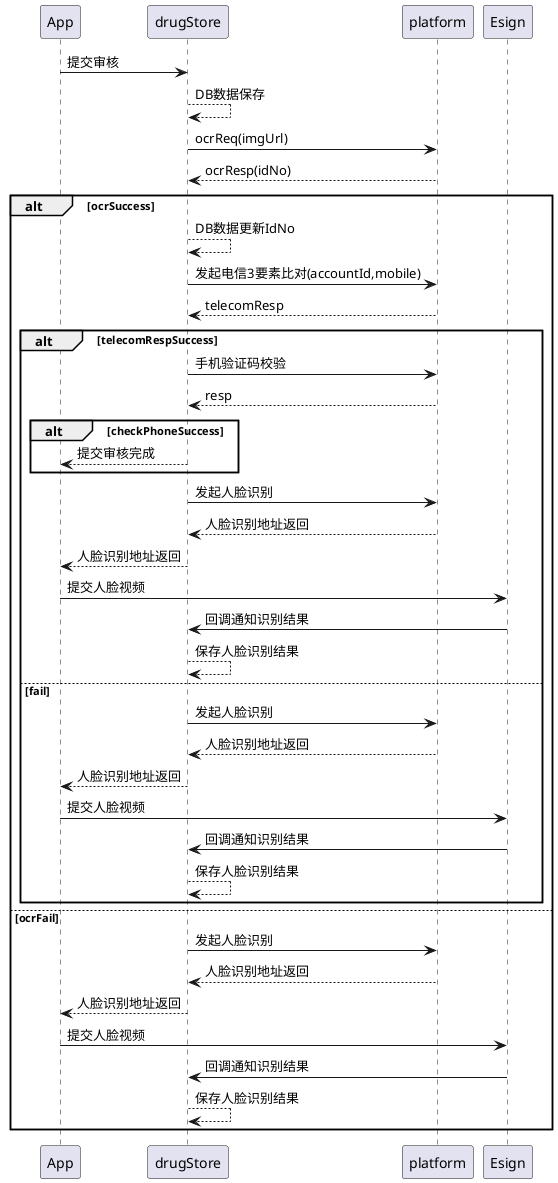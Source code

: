 @startuml
App -> drugStore:提交审核
drugStore --> drugStore:DB数据保存
drugStore -> platform: ocrReq(imgUrl)
platform --> drugStore: ocrResp(idNo)

alt ocrSuccess
    drugStore --> drugStore: DB数据更新IdNo
    drugStore -> platform: 发起电信3要素比对(accountId,mobile)
    platform --> drugStore: telecomResp

    alt telecomRespSuccess
       drugStore -> platform: 手机验证码校验
       platform --> drugStore: resp
       alt checkPhoneSuccess
          drugStore --> App: 提交审核完成
       end checkPhoneFail
          drugStore -> platform: 发起人脸识别
          platform --> drugStore: 人脸识别地址返回
          drugStore --> App: 人脸识别地址返回
          App -> Esign: 提交人脸视频
          Esign -> drugStore: 回调通知识别结果
          drugStore --> drugStore:保存人脸识别结果
    else fail
       drugStore -> platform: 发起人脸识别
       platform --> drugStore: 人脸识别地址返回
       drugStore --> App: 人脸识别地址返回
       App -> Esign: 提交人脸视频
       Esign -> drugStore: 回调通知识别结果
       drugStore --> drugStore:保存人脸识别结果
    end
else ocrFail
    drugStore -> platform: 发起人脸识别
    platform --> drugStore: 人脸识别地址返回
    drugStore --> App: 人脸识别地址返回
    App -> Esign: 提交人脸视频
    Esign -> drugStore: 回调通知识别结果
    drugStore --> drugStore:保存人脸识别结果
end


@enduml